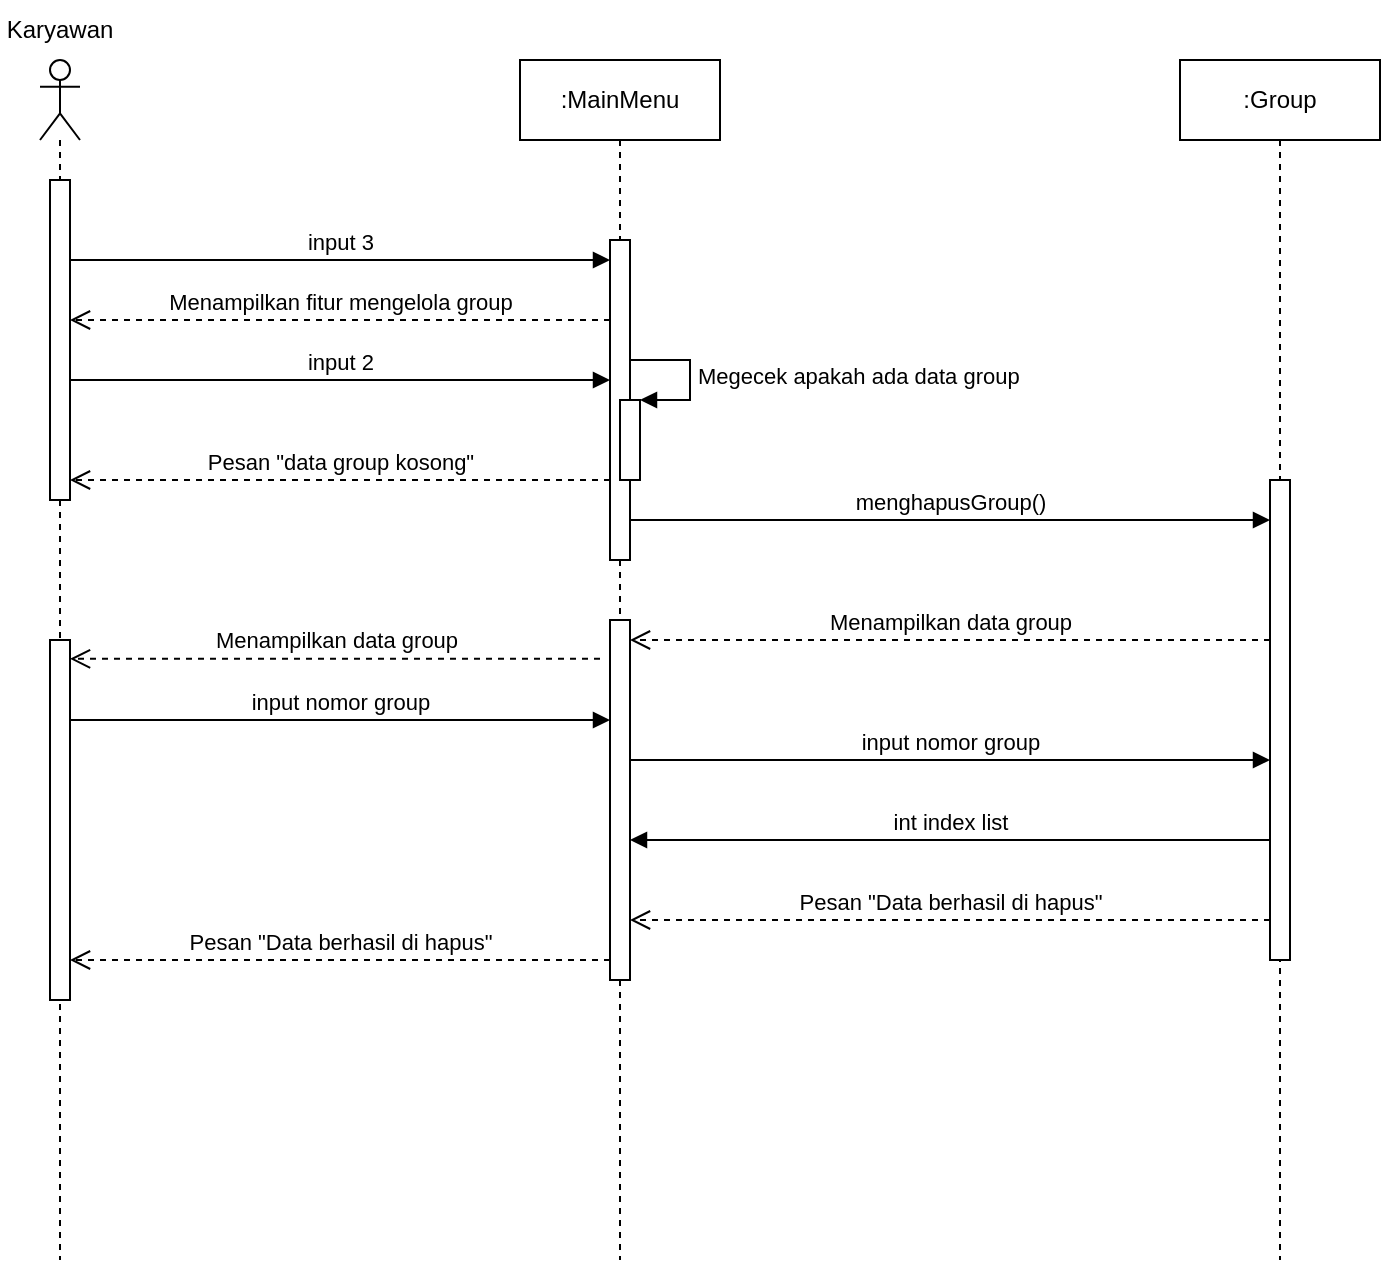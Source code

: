 <mxfile version="20.8.16" type="device"><diagram name="Page-1" id="TCy2WXqAdnpyYtpLKIhS"><mxGraphModel dx="915" dy="1035" grid="1" gridSize="10" guides="1" tooltips="1" connect="1" arrows="1" fold="1" page="1" pageScale="1" pageWidth="850" pageHeight="1100" math="0" shadow="0"><root><mxCell id="0"/><mxCell id="1" parent="0"/><mxCell id="0SBmYjQOqNcgQFTHh4wc-1" value="" style="shape=umlLifeline;participant=umlActor;perimeter=lifelinePerimeter;whiteSpace=wrap;html=1;container=1;collapsible=0;recursiveResize=0;verticalAlign=top;spacingTop=36;outlineConnect=0;" vertex="1" parent="1"><mxGeometry x="40" y="80" width="20" height="600" as="geometry"/></mxCell><mxCell id="0SBmYjQOqNcgQFTHh4wc-2" value="" style="html=1;points=[];perimeter=orthogonalPerimeter;" vertex="1" parent="0SBmYjQOqNcgQFTHh4wc-1"><mxGeometry x="5" y="60" width="10" height="160" as="geometry"/></mxCell><mxCell id="0SBmYjQOqNcgQFTHh4wc-37" value="Menampilkan data group" style="html=1;verticalAlign=bottom;endArrow=open;dashed=1;endSize=8;rounded=0;" edge="1" parent="0SBmYjQOqNcgQFTHh4wc-1" target="0SBmYjQOqNcgQFTHh4wc-39"><mxGeometry relative="1" as="geometry"><mxPoint x="280" y="299.41" as="sourcePoint"/><mxPoint x="-40" y="299.41" as="targetPoint"/><Array as="points"><mxPoint x="205" y="299.41"/><mxPoint x="35" y="299.41"/></Array></mxGeometry></mxCell><mxCell id="0SBmYjQOqNcgQFTHh4wc-39" value="" style="html=1;points=[];perimeter=orthogonalPerimeter;" vertex="1" parent="0SBmYjQOqNcgQFTHh4wc-1"><mxGeometry x="5" y="290" width="10" height="180" as="geometry"/></mxCell><mxCell id="0SBmYjQOqNcgQFTHh4wc-4" value="Karyawan" style="text;html=1;strokeColor=none;fillColor=none;align=center;verticalAlign=middle;whiteSpace=wrap;rounded=0;" vertex="1" parent="1"><mxGeometry x="20" y="50" width="60" height="30" as="geometry"/></mxCell><mxCell id="0SBmYjQOqNcgQFTHh4wc-5" value=":MainMenu" style="shape=umlLifeline;perimeter=lifelinePerimeter;whiteSpace=wrap;html=1;container=1;collapsible=0;recursiveResize=0;outlineConnect=0;" vertex="1" parent="1"><mxGeometry x="280" y="80" width="100" height="600" as="geometry"/></mxCell><mxCell id="0SBmYjQOqNcgQFTHh4wc-6" value="" style="html=1;points=[];perimeter=orthogonalPerimeter;" vertex="1" parent="0SBmYjQOqNcgQFTHh4wc-5"><mxGeometry x="45" y="90" width="10" height="160" as="geometry"/></mxCell><mxCell id="0SBmYjQOqNcgQFTHh4wc-31" value="" style="html=1;points=[];perimeter=orthogonalPerimeter;" vertex="1" parent="0SBmYjQOqNcgQFTHh4wc-5"><mxGeometry x="50" y="170" width="10" height="40" as="geometry"/></mxCell><mxCell id="0SBmYjQOqNcgQFTHh4wc-32" value="Megecek apakah ada data group" style="edgeStyle=orthogonalEdgeStyle;html=1;align=left;spacingLeft=2;endArrow=block;rounded=0;entryX=1;entryY=0;" edge="1" target="0SBmYjQOqNcgQFTHh4wc-31" parent="0SBmYjQOqNcgQFTHh4wc-5"><mxGeometry relative="1" as="geometry"><mxPoint x="55" y="150" as="sourcePoint"/><Array as="points"><mxPoint x="85" y="150"/></Array></mxGeometry></mxCell><mxCell id="0SBmYjQOqNcgQFTHh4wc-35" value="" style="html=1;points=[];perimeter=orthogonalPerimeter;" vertex="1" parent="0SBmYjQOqNcgQFTHh4wc-5"><mxGeometry x="45" y="280" width="10" height="180" as="geometry"/></mxCell><mxCell id="0SBmYjQOqNcgQFTHh4wc-8" value=":Group" style="shape=umlLifeline;perimeter=lifelinePerimeter;whiteSpace=wrap;html=1;container=1;collapsible=0;recursiveResize=0;outlineConnect=0;" vertex="1" parent="1"><mxGeometry x="610" y="80" width="100" height="600" as="geometry"/></mxCell><mxCell id="0SBmYjQOqNcgQFTHh4wc-9" value="" style="html=1;points=[];perimeter=orthogonalPerimeter;" vertex="1" parent="0SBmYjQOqNcgQFTHh4wc-8"><mxGeometry x="45" y="210" width="10" height="240" as="geometry"/></mxCell><mxCell id="0SBmYjQOqNcgQFTHh4wc-10" value="input 3" style="html=1;verticalAlign=bottom;endArrow=block;rounded=0;" edge="1" parent="1" source="0SBmYjQOqNcgQFTHh4wc-2" target="0SBmYjQOqNcgQFTHh4wc-6"><mxGeometry width="80" relative="1" as="geometry"><mxPoint x="140" y="190" as="sourcePoint"/><mxPoint x="220" y="190" as="targetPoint"/><Array as="points"><mxPoint x="230" y="180"/></Array></mxGeometry></mxCell><mxCell id="0SBmYjQOqNcgQFTHh4wc-11" value="Menampilkan fitur mengelola group" style="html=1;verticalAlign=bottom;endArrow=open;dashed=1;endSize=8;rounded=0;" edge="1" parent="1" source="0SBmYjQOqNcgQFTHh4wc-6" target="0SBmYjQOqNcgQFTHh4wc-2"><mxGeometry relative="1" as="geometry"><mxPoint x="250" y="230" as="sourcePoint"/><mxPoint x="170" y="230" as="targetPoint"/><Array as="points"><mxPoint x="240" y="210"/></Array></mxGeometry></mxCell><mxCell id="0SBmYjQOqNcgQFTHh4wc-12" value="input 2" style="html=1;verticalAlign=bottom;endArrow=block;rounded=0;" edge="1" parent="1" source="0SBmYjQOqNcgQFTHh4wc-2" target="0SBmYjQOqNcgQFTHh4wc-6"><mxGeometry width="80" relative="1" as="geometry"><mxPoint x="140" y="259.71" as="sourcePoint"/><mxPoint x="330" y="259.71" as="targetPoint"/><Array as="points"><mxPoint x="230" y="240"/><mxPoint x="250" y="240"/><mxPoint x="280" y="240"/></Array></mxGeometry></mxCell><mxCell id="0SBmYjQOqNcgQFTHh4wc-33" value="Pesan &quot;data group kosong&quot;" style="html=1;verticalAlign=bottom;endArrow=open;dashed=1;endSize=8;rounded=0;" edge="1" parent="1" source="0SBmYjQOqNcgQFTHh4wc-6" target="0SBmYjQOqNcgQFTHh4wc-2"><mxGeometry relative="1" as="geometry"><mxPoint x="320" y="290" as="sourcePoint"/><mxPoint x="70" y="290" as="targetPoint"/><Array as="points"><mxPoint x="235" y="290"/></Array></mxGeometry></mxCell><mxCell id="0SBmYjQOqNcgQFTHh4wc-34" value="menghapusGroup()" style="html=1;verticalAlign=bottom;endArrow=block;rounded=0;" edge="1" parent="1" source="0SBmYjQOqNcgQFTHh4wc-6" target="0SBmYjQOqNcgQFTHh4wc-9"><mxGeometry width="80" relative="1" as="geometry"><mxPoint x="340" y="320" as="sourcePoint"/><mxPoint x="610" y="320" as="targetPoint"/><Array as="points"><mxPoint x="430" y="310"/><mxPoint x="535" y="310"/><mxPoint x="570" y="310"/></Array></mxGeometry></mxCell><mxCell id="0SBmYjQOqNcgQFTHh4wc-36" value="Menampilkan data group" style="html=1;verticalAlign=bottom;endArrow=open;dashed=1;endSize=8;rounded=0;" edge="1" parent="1" source="0SBmYjQOqNcgQFTHh4wc-9" target="0SBmYjQOqNcgQFTHh4wc-35"><mxGeometry relative="1" as="geometry"><mxPoint x="610" y="400" as="sourcePoint"/><mxPoint x="340" y="400" as="targetPoint"/><Array as="points"><mxPoint x="580" y="370"/><mxPoint x="410" y="370"/></Array></mxGeometry></mxCell><mxCell id="0SBmYjQOqNcgQFTHh4wc-40" value="input nomor group" style="html=1;verticalAlign=bottom;endArrow=block;rounded=0;" edge="1" parent="1" source="0SBmYjQOqNcgQFTHh4wc-39" target="0SBmYjQOqNcgQFTHh4wc-35"><mxGeometry width="80" relative="1" as="geometry"><mxPoint x="70" y="410" as="sourcePoint"/><mxPoint x="150" y="410" as="targetPoint"/><Array as="points"><mxPoint x="230" y="410"/></Array></mxGeometry></mxCell><mxCell id="0SBmYjQOqNcgQFTHh4wc-41" value="input nomor group" style="html=1;verticalAlign=bottom;endArrow=block;rounded=0;" edge="1" parent="1" source="0SBmYjQOqNcgQFTHh4wc-35" target="0SBmYjQOqNcgQFTHh4wc-9"><mxGeometry width="80" relative="1" as="geometry"><mxPoint x="350" y="430" as="sourcePoint"/><mxPoint x="620" y="430" as="targetPoint"/><Array as="points"><mxPoint x="525" y="430"/></Array></mxGeometry></mxCell><mxCell id="0SBmYjQOqNcgQFTHh4wc-42" value="int index list" style="html=1;verticalAlign=bottom;endArrow=block;rounded=0;" edge="1" parent="1" source="0SBmYjQOqNcgQFTHh4wc-9" target="0SBmYjQOqNcgQFTHh4wc-35"><mxGeometry width="80" relative="1" as="geometry"><mxPoint x="520" y="490" as="sourcePoint"/><mxPoint x="600" y="490" as="targetPoint"/><Array as="points"><mxPoint x="540" y="470"/></Array></mxGeometry></mxCell><mxCell id="0SBmYjQOqNcgQFTHh4wc-44" value="Pesan &quot;Data berhasil di hapus&quot;" style="html=1;verticalAlign=bottom;endArrow=open;dashed=1;endSize=8;rounded=0;" edge="1" parent="1" source="0SBmYjQOqNcgQFTHh4wc-9" target="0SBmYjQOqNcgQFTHh4wc-35"><mxGeometry relative="1" as="geometry"><mxPoint x="540" y="530" as="sourcePoint"/><mxPoint x="460" y="530" as="targetPoint"/><Array as="points"><mxPoint x="540" y="510"/></Array></mxGeometry></mxCell><mxCell id="0SBmYjQOqNcgQFTHh4wc-45" value="Pesan &quot;Data berhasil di hapus&quot;" style="html=1;verticalAlign=bottom;endArrow=open;dashed=1;endSize=8;rounded=0;" edge="1" parent="1" source="0SBmYjQOqNcgQFTHh4wc-35" target="0SBmYjQOqNcgQFTHh4wc-39"><mxGeometry relative="1" as="geometry"><mxPoint x="320" y="530" as="sourcePoint"/><mxPoint y="530" as="targetPoint"/><Array as="points"><mxPoint x="205" y="530"/></Array></mxGeometry></mxCell></root></mxGraphModel></diagram></mxfile>